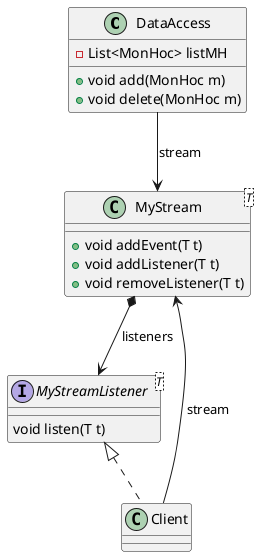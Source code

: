 @startuml
'https://plantuml.com/class-diagram

class DataAccess {
    - List<MonHoc> listMH
    + void add(MonHoc m)
    + void delete(MonHoc m)
}

class MyStream<T> {
    + void addEvent(T t)
    + void addListener(T t)
    + void removeListener(T t)
}

Interface MyStreamListener<T> {
    void listen(T t)
}

class Client

MyStreamListener <|.. Client
MyStream <-- Client: stream
MyStream *--> MyStreamListener: listeners
DataAccess --> MyStream: stream

@enduml